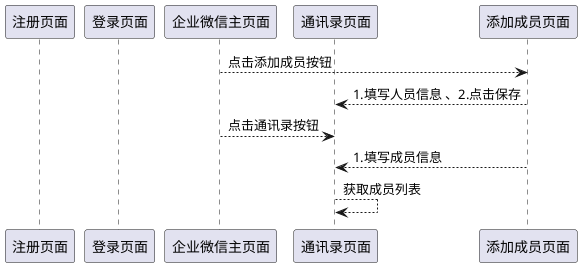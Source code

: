 @startuml
participant 注册页面 as register

participant 登录页面 as login

participant 企业微信主页面 as main

participant 通讯录页面 as contact

participant 添加成员页面 as add_member

main --> add_member: 点击添加成员按钮
add_member -->contact : 1.填写人员信息 、2.点击保存
main -->contact :点击通讯录按钮
add_member -->contact : 1.填写成员信息
contact --> contact :获取成员列表
@enduml







